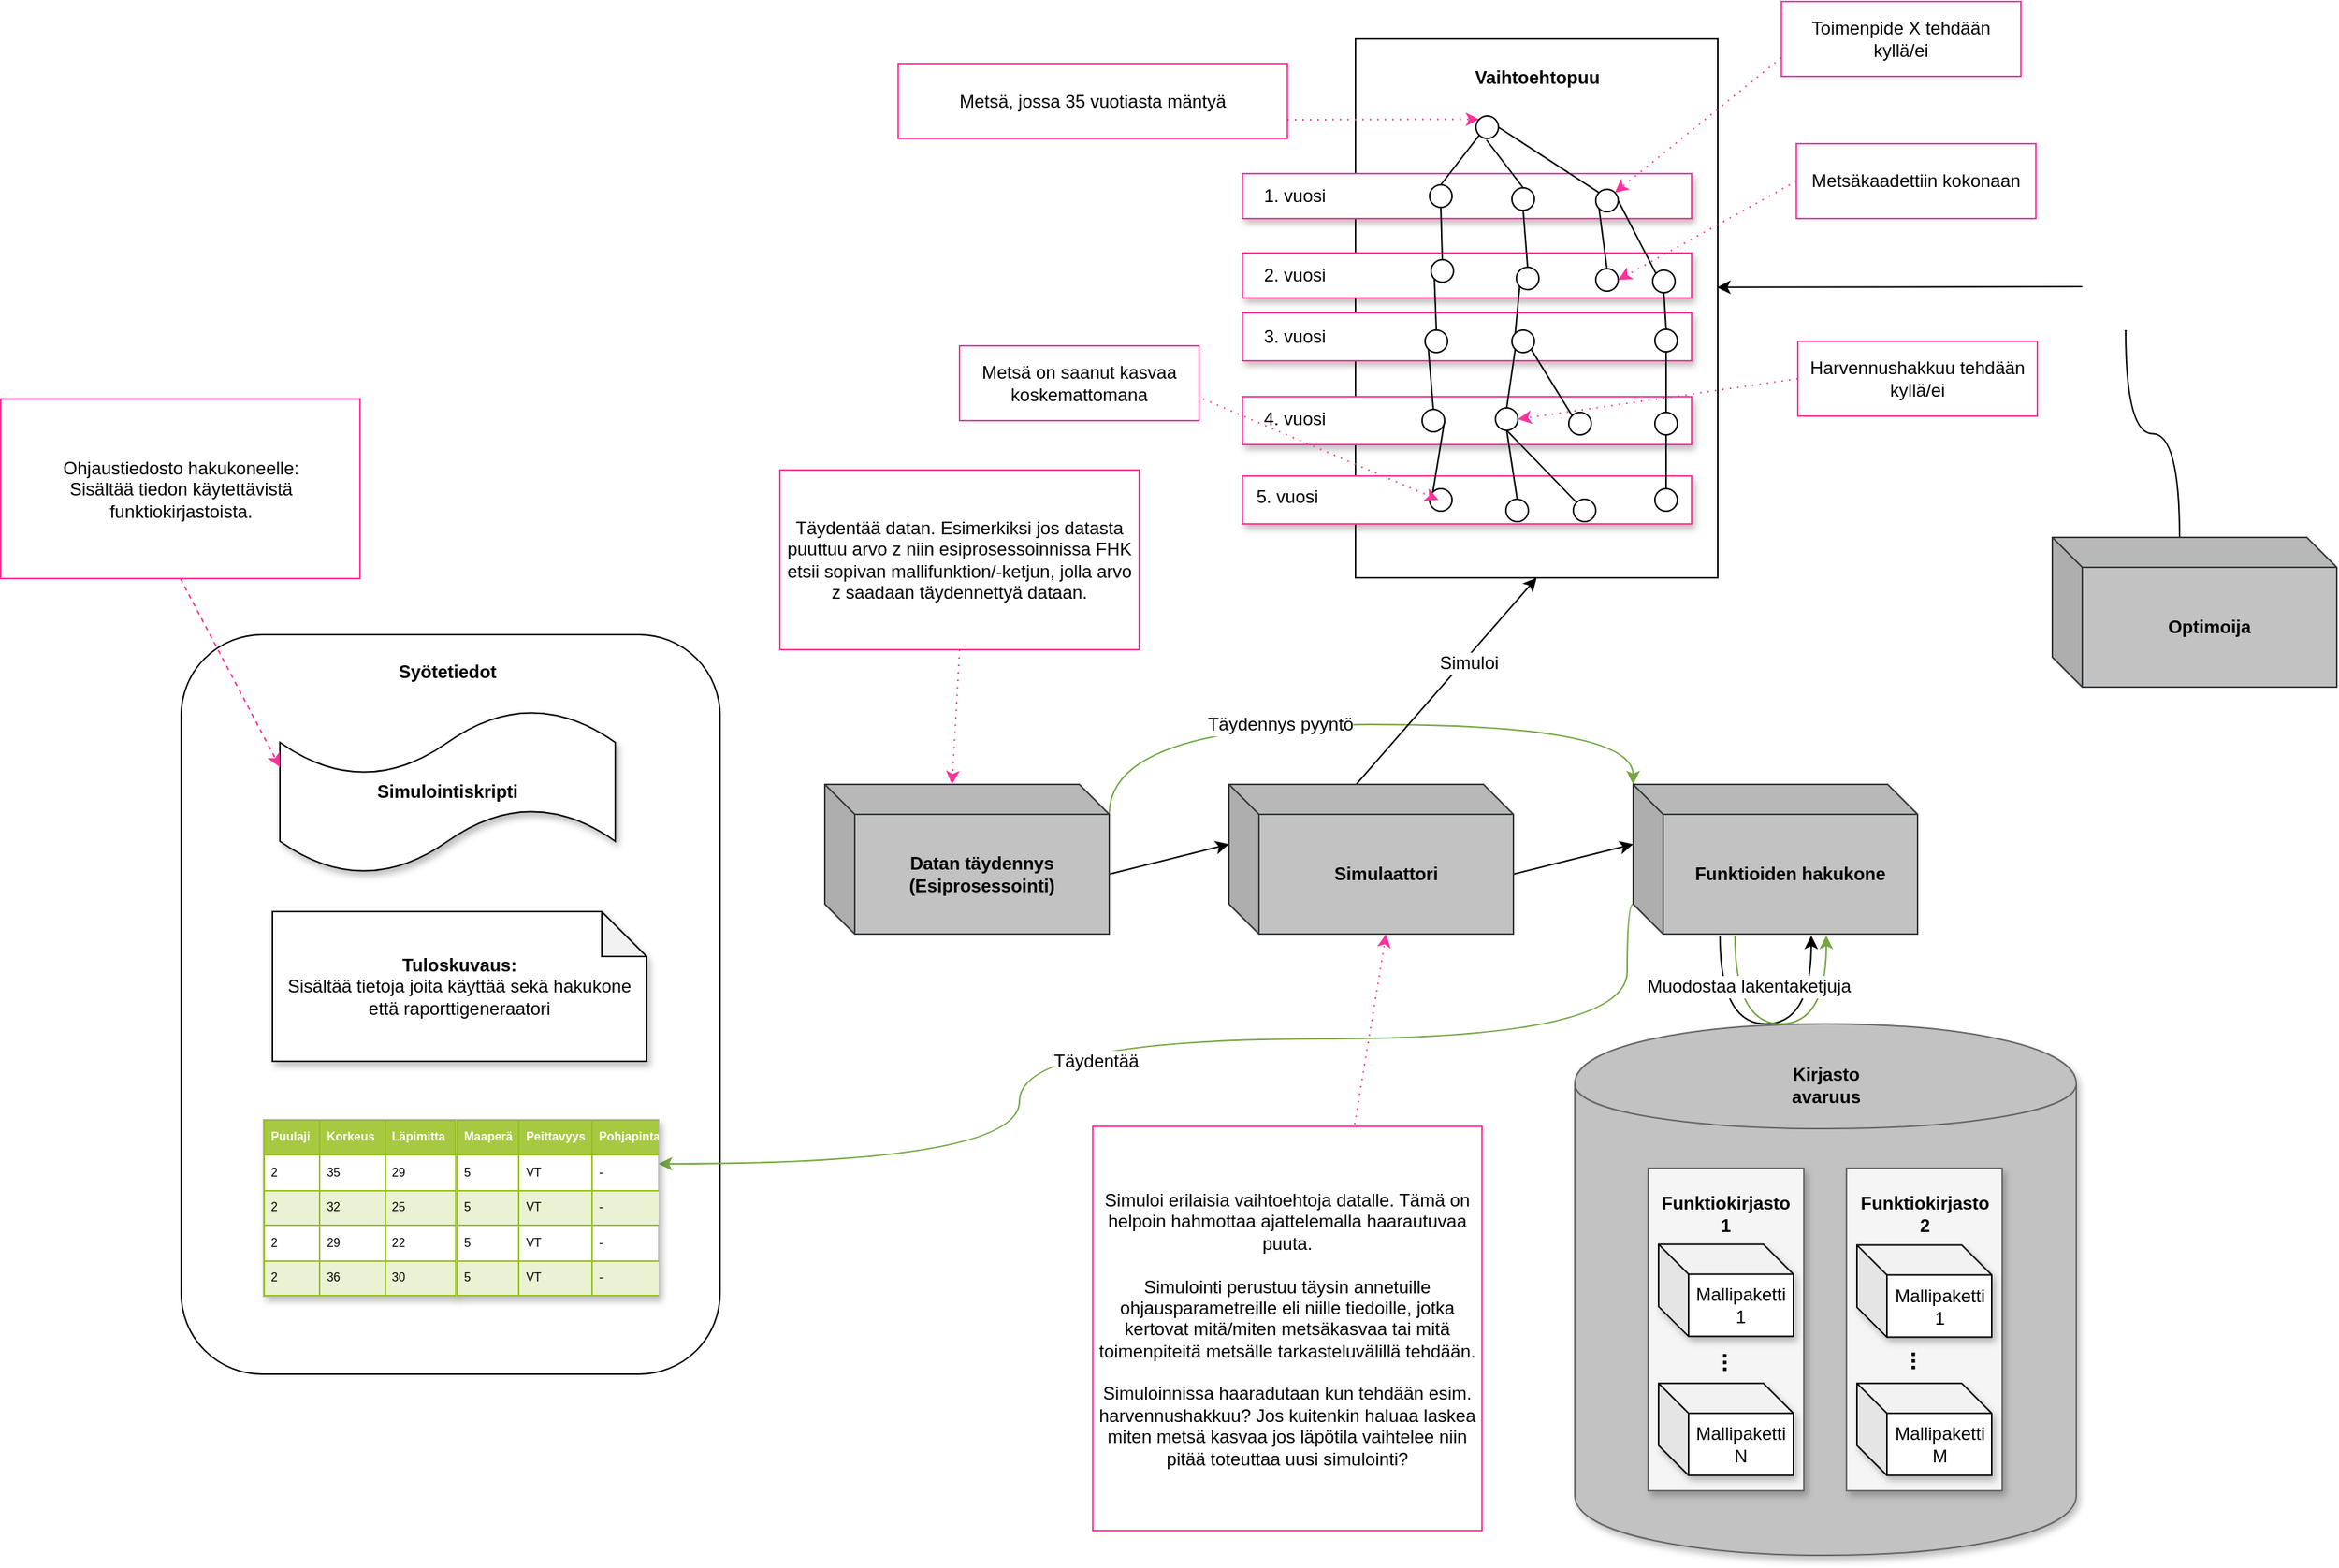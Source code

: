 <mxfile version="10.9.4" type="device"><diagram id="8mClgZcG_3QKKvwkMRAO" name="Page-1"><mxGraphModel dx="2249" dy="1962" grid="1" gridSize="10" guides="1" tooltips="1" connect="1" arrows="1" fold="1" page="1" pageScale="1" pageWidth="827" pageHeight="1169" math="0" shadow="0"><root><mxCell id="0"/><mxCell id="1" parent="0"/><mxCell id="smIcV7us-QNi5eSctjws-1" value="" style="rounded=1;whiteSpace=wrap;html=1;" vertex="1" parent="1"><mxGeometry x="-340" y="90" width="360" height="494" as="geometry"/></mxCell><mxCell id="Sm_VylQDEth33iyDEBXQ-7" value="" style="rounded=0;whiteSpace=wrap;html=1;strokeWidth=1;fillColor=#ffffff;gradientColor=none;fontSize=12;" parent="1" vertex="1"><mxGeometry x="444.5" y="-308" width="242" height="360" as="geometry"/></mxCell><mxCell id="Sm_VylQDEth33iyDEBXQ-51" value="" style="rounded=0;whiteSpace=wrap;html=1;strokeColor=#FF3399;fillColor=#ffffff;shadow=1;" parent="1" vertex="1"><mxGeometry x="369" y="-16" width="300" height="32" as="geometry"/></mxCell><mxCell id="Sm_VylQDEth33iyDEBXQ-50" value="" style="rounded=0;whiteSpace=wrap;html=1;strokeColor=#FF3399;fillColor=#ffffff;shadow=1;" parent="1" vertex="1"><mxGeometry x="369" y="-69" width="300" height="32" as="geometry"/></mxCell><mxCell id="Sm_VylQDEth33iyDEBXQ-49" value="" style="rounded=0;whiteSpace=wrap;html=1;strokeColor=#FF3399;fillColor=#ffffff;shadow=1;" parent="1" vertex="1"><mxGeometry x="369" y="-125" width="300" height="32" as="geometry"/></mxCell><mxCell id="Sm_VylQDEth33iyDEBXQ-48" value="" style="rounded=0;whiteSpace=wrap;html=1;strokeColor=#FF3399;fillColor=#ffffff;shadow=1;" parent="1" vertex="1"><mxGeometry x="369" y="-165" width="300" height="30" as="geometry"/></mxCell><mxCell id="Sm_VylQDEth33iyDEBXQ-47" value="" style="rounded=0;whiteSpace=wrap;html=1;strokeColor=#FF3399;fillColor=#ffffff;shadow=1;" parent="1" vertex="1"><mxGeometry x="369" y="-218" width="300" height="30" as="geometry"/></mxCell><mxCell id="Sm_VylQDEth33iyDEBXQ-76" style="edgeStyle=orthogonalEdgeStyle;rounded=0;orthogonalLoop=1;jettySize=auto;html=1;exitX=0;exitY=0;exitDx=190;exitDy=20;exitPerimeter=0;endArrow=classic;endFill=1;curved=1;strokeColor=#74A642;" parent="1" source="Sm_VylQDEth33iyDEBXQ-1" edge="1"><mxGeometry relative="1" as="geometry"><Array as="points"><mxPoint x="280" y="150"/><mxPoint x="630" y="150"/></Array><mxPoint x="630" y="190" as="targetPoint"/></mxGeometry></mxCell><mxCell id="Sm_VylQDEth33iyDEBXQ-88" value="Täydennys pyyntö" style="text;html=1;resizable=0;points=[];align=center;verticalAlign=middle;labelBackgroundColor=#ffffff;fontSize=12;" parent="Sm_VylQDEth33iyDEBXQ-76" vertex="1" connectable="0"><mxGeometry x="-0.123" y="1" relative="1" as="geometry"><mxPoint x="-23.5" y="1" as="offset"/></mxGeometry></mxCell><mxCell id="Sm_VylQDEth33iyDEBXQ-90" style="rounded=0;orthogonalLoop=1;jettySize=auto;html=1;exitX=0;exitY=0;exitDx=190;exitDy=60;exitPerimeter=0;entryX=0;entryY=0;entryDx=0;entryDy=40;entryPerimeter=0;endArrow=classic;endFill=1;strokeColor=#000000;fontSize=12;" parent="1" source="Sm_VylQDEth33iyDEBXQ-1" target="Sm_VylQDEth33iyDEBXQ-4" edge="1"><mxGeometry relative="1" as="geometry"/></mxCell><mxCell id="Sm_VylQDEth33iyDEBXQ-1" value="&lt;div style=&quot;font-size: 12px;&quot;&gt;Datan täydennys&lt;/div&gt;&lt;div style=&quot;font-size: 12px;&quot;&gt;(Esiprosessointi)&lt;br style=&quot;font-size: 12px;&quot;&gt;&lt;/div&gt;" style="shape=cube;whiteSpace=wrap;html=1;boundedLbl=1;backgroundOutline=1;darkOpacity=0.05;darkOpacity2=0.1;fontSize=12;fillColor=#C2C2C2;strokeColor=#36393d;fontStyle=1" parent="1" vertex="1"><mxGeometry x="90" y="190" width="190" height="100" as="geometry"/></mxCell><mxCell id="Sm_VylQDEth33iyDEBXQ-3" style="rounded=0;orthogonalLoop=1;jettySize=auto;html=1;exitX=0.5;exitY=1;exitDx=0;exitDy=0;entryX=0;entryY=0;entryDx=85;entryDy=0;entryPerimeter=0;dashed=1;dashPattern=1 4;strokeColor=#FF3399;" parent="1" source="Sm_VylQDEth33iyDEBXQ-2" target="Sm_VylQDEth33iyDEBXQ-1" edge="1"><mxGeometry relative="1" as="geometry"/></mxCell><mxCell id="Sm_VylQDEth33iyDEBXQ-2" value="Täydentää datan. Esimerkiksi jos datasta puuttuu arvo z niin esiprosessoinnissa FHK etsii sopivan mallifunktion/-ketjun, jolla arvo z saadaan täydennettyä dataan." style="text;html=1;strokeColor=#FF3399;fillColor=#ffffff;align=center;verticalAlign=middle;whiteSpace=wrap;rounded=0;" parent="1" vertex="1"><mxGeometry x="60" y="-20" width="240" height="120" as="geometry"/></mxCell><mxCell id="Sm_VylQDEth33iyDEBXQ-80" style="rounded=0;orthogonalLoop=1;jettySize=auto;html=1;exitX=0;exitY=0;exitDx=190;exitDy=60;exitPerimeter=0;entryX=0;entryY=0;entryDx=0;entryDy=40;entryPerimeter=0;endArrow=classic;endFill=1;strokeColor=#000000;" parent="1" source="Sm_VylQDEth33iyDEBXQ-4" target="smIcV7us-QNi5eSctjws-8" edge="1"><mxGeometry relative="1" as="geometry"><mxPoint x="626" y="230" as="targetPoint"/></mxGeometry></mxCell><mxCell id="Sm_VylQDEth33iyDEBXQ-118" style="edgeStyle=none;rounded=0;orthogonalLoop=1;jettySize=auto;html=1;exitX=0;exitY=0;exitDx=85;exitDy=0;exitPerimeter=0;entryX=0.5;entryY=1;entryDx=0;entryDy=0;endArrow=classic;endFill=1;strokeColor=#000000;fontSize=12;" parent="1" source="Sm_VylQDEth33iyDEBXQ-4" target="Sm_VylQDEth33iyDEBXQ-7" edge="1"><mxGeometry relative="1" as="geometry"/></mxCell><mxCell id="smIcV7us-QNi5eSctjws-12" value="Simuloi" style="text;html=1;resizable=0;points=[];align=center;verticalAlign=middle;labelBackgroundColor=#ffffff;" vertex="1" connectable="0" parent="Sm_VylQDEth33iyDEBXQ-118"><mxGeometry x="0.203" y="-3" relative="1" as="geometry"><mxPoint as="offset"/></mxGeometry></mxCell><mxCell id="Sm_VylQDEth33iyDEBXQ-4" value="Simulaattori" style="shape=cube;whiteSpace=wrap;html=1;boundedLbl=1;backgroundOutline=1;darkOpacity=0.05;darkOpacity2=0.1;fontSize=12;fillColor=#C2C2C2;strokeColor=#36393d;fontStyle=1" parent="1" vertex="1"><mxGeometry x="360" y="190" width="190" height="100" as="geometry"/></mxCell><mxCell id="Sm_VylQDEth33iyDEBXQ-44" style="edgeStyle=none;rounded=0;orthogonalLoop=1;jettySize=auto;html=1;exitX=0.5;exitY=1;exitDx=0;exitDy=0;entryX=0;entryY=0;entryDx=105;entryDy=100;entryPerimeter=0;dashed=1;dashPattern=1 4;strokeColor=#FF3399;" parent="1" source="Sm_VylQDEth33iyDEBXQ-5" target="Sm_VylQDEth33iyDEBXQ-4" edge="1"><mxGeometry relative="1" as="geometry"/></mxCell><mxCell id="Sm_VylQDEth33iyDEBXQ-5" value="&lt;div&gt;Simuloi erilaisia vaihtoehtoja datalle. Tämä on helpoin hahmottaa ajattelemalla haarautuvaa puuta.&lt;/div&gt;&lt;div&gt;&lt;br&gt;&lt;/div&gt;&lt;div&gt;Simulointi perustuu täysin annetuille ohjausparametreille eli niille tiedoille, jotka kertovat mitä/miten metsäkasvaa tai mitä toimenpiteitä metsälle tarkasteluvälillä tehdään.&lt;br&gt;&lt;/div&gt;&lt;div&gt;&lt;br&gt;&lt;/div&gt;&lt;div&gt;Simuloinnissa haaradutaan kun tehdään esim. harvennushakkuu? Jos kuitenkin haluaa laskea miten metsä kasvaa jos läpötila vaihtelee niin pitää toteuttaa uusi simulointi?&lt;br&gt;&lt;/div&gt;" style="text;html=1;strokeColor=#FF3399;fillColor=#ffffff;align=center;verticalAlign=middle;whiteSpace=wrap;rounded=0;" parent="1" vertex="1"><mxGeometry x="269" y="418.5" width="260" height="270" as="geometry"/></mxCell><mxCell id="Sm_VylQDEth33iyDEBXQ-46" style="edgeStyle=none;rounded=0;orthogonalLoop=1;jettySize=auto;html=1;exitX=1;exitY=0.75;exitDx=0;exitDy=0;entryX=0;entryY=0;entryDx=0;entryDy=0;dashed=1;dashPattern=1 4;strokeColor=#FF3399;" parent="1" source="Sm_VylQDEth33iyDEBXQ-45" target="Sm_VylQDEth33iyDEBXQ-12" edge="1"><mxGeometry relative="1" as="geometry"/></mxCell><mxCell id="Sm_VylQDEth33iyDEBXQ-45" value="Metsä, jossa 35 vuotiasta mäntyä" style="text;html=1;strokeColor=#FF3399;fillColor=#ffffff;align=center;verticalAlign=middle;whiteSpace=wrap;rounded=0;" parent="1" vertex="1"><mxGeometry x="139" y="-291.5" width="260" height="50" as="geometry"/></mxCell><mxCell id="Sm_VylQDEth33iyDEBXQ-8" value="" style="group;rotation=0;fontSize=12;" parent="1" vertex="1" connectable="0"><mxGeometry x="489" y="-256.5" width="169.5" height="271" as="geometry"/></mxCell><mxCell id="Sm_VylQDEth33iyDEBXQ-9" value="" style="group;rotation=0;fontSize=12;" parent="Sm_VylQDEth33iyDEBXQ-8" vertex="1" connectable="0"><mxGeometry width="169.5" height="271" as="geometry"/></mxCell><mxCell id="Sm_VylQDEth33iyDEBXQ-10" value="" style="group;rotation=0;fontSize=12;" parent="Sm_VylQDEth33iyDEBXQ-9" vertex="1" connectable="0"><mxGeometry width="169.5" height="271" as="geometry"/></mxCell><mxCell id="Sm_VylQDEth33iyDEBXQ-11" style="edgeStyle=none;rounded=0;orthogonalLoop=1;jettySize=auto;html=1;entryX=0.5;entryY=0;entryDx=0;entryDy=0;endArrow=none;endFill=0;fontSize=12;" parent="Sm_VylQDEth33iyDEBXQ-10" target="Sm_VylQDEth33iyDEBXQ-15" edge="1"><mxGeometry relative="1" as="geometry"><mxPoint x="43" y="16" as="sourcePoint"/></mxGeometry></mxCell><mxCell id="Sm_VylQDEth33iyDEBXQ-12" value="" style="ellipse;whiteSpace=wrap;html=1;aspect=fixed;strokeWidth=1;fontSize=12;rotation=0;" parent="Sm_VylQDEth33iyDEBXQ-10" vertex="1"><mxGeometry x="36" width="15" height="15" as="geometry"/></mxCell><mxCell id="Sm_VylQDEth33iyDEBXQ-13" value="" style="ellipse;whiteSpace=wrap;html=1;aspect=fixed;strokeWidth=1;fontSize=12;rotation=0;" parent="Sm_VylQDEth33iyDEBXQ-10" vertex="1"><mxGeometry x="5" y="46" width="15" height="15" as="geometry"/></mxCell><mxCell id="Sm_VylQDEth33iyDEBXQ-14" style="edgeStyle=none;rounded=0;orthogonalLoop=1;jettySize=auto;html=1;exitX=0;exitY=1;exitDx=0;exitDy=0;entryX=0.5;entryY=0;entryDx=0;entryDy=0;endArrow=none;endFill=0;fontSize=12;" parent="Sm_VylQDEth33iyDEBXQ-10" source="Sm_VylQDEth33iyDEBXQ-12" target="Sm_VylQDEth33iyDEBXQ-13" edge="1"><mxGeometry relative="1" as="geometry"/></mxCell><mxCell id="Sm_VylQDEth33iyDEBXQ-15" value="" style="ellipse;whiteSpace=wrap;html=1;aspect=fixed;strokeWidth=1;fontSize=12;rotation=0;" parent="Sm_VylQDEth33iyDEBXQ-10" vertex="1"><mxGeometry x="60" y="48" width="15" height="15" as="geometry"/></mxCell><mxCell id="Sm_VylQDEth33iyDEBXQ-16" value="" style="ellipse;whiteSpace=wrap;html=1;aspect=fixed;strokeWidth=1;fontSize=12;rotation=0;" parent="Sm_VylQDEth33iyDEBXQ-10" vertex="1"><mxGeometry x="6" y="96" width="15" height="15" as="geometry"/></mxCell><mxCell id="Sm_VylQDEth33iyDEBXQ-17" style="edgeStyle=none;rounded=0;orthogonalLoop=1;jettySize=auto;html=1;exitX=0.5;exitY=1;exitDx=0;exitDy=0;entryX=0.5;entryY=0;entryDx=0;entryDy=0;endArrow=none;endFill=0;fontSize=12;" parent="Sm_VylQDEth33iyDEBXQ-10" source="Sm_VylQDEth33iyDEBXQ-13" target="Sm_VylQDEth33iyDEBXQ-16" edge="1"><mxGeometry relative="1" as="geometry"/></mxCell><mxCell id="Sm_VylQDEth33iyDEBXQ-18" value="" style="ellipse;whiteSpace=wrap;html=1;aspect=fixed;strokeWidth=1;fontSize=12;rotation=0;" parent="Sm_VylQDEth33iyDEBXQ-10" vertex="1"><mxGeometry x="63" y="101" width="15" height="15" as="geometry"/></mxCell><mxCell id="Sm_VylQDEth33iyDEBXQ-19" style="edgeStyle=none;rounded=0;orthogonalLoop=1;jettySize=auto;html=1;exitX=0.5;exitY=1;exitDx=0;exitDy=0;entryX=0.5;entryY=0;entryDx=0;entryDy=0;endArrow=none;endFill=0;fontSize=12;" parent="Sm_VylQDEth33iyDEBXQ-10" source="Sm_VylQDEth33iyDEBXQ-15" target="Sm_VylQDEth33iyDEBXQ-18" edge="1"><mxGeometry relative="1" as="geometry"/></mxCell><mxCell id="Sm_VylQDEth33iyDEBXQ-20" value="" style="ellipse;whiteSpace=wrap;html=1;aspect=fixed;strokeWidth=1;fontSize=12;rotation=0;" parent="Sm_VylQDEth33iyDEBXQ-10" vertex="1"><mxGeometry x="2" y="143" width="15" height="15" as="geometry"/></mxCell><mxCell id="Sm_VylQDEth33iyDEBXQ-21" style="edgeStyle=none;rounded=0;orthogonalLoop=1;jettySize=auto;html=1;exitX=0;exitY=1;exitDx=0;exitDy=0;entryX=0.5;entryY=0;entryDx=0;entryDy=0;endArrow=none;endFill=0;fontSize=12;" parent="Sm_VylQDEth33iyDEBXQ-10" source="Sm_VylQDEth33iyDEBXQ-16" target="Sm_VylQDEth33iyDEBXQ-20" edge="1"><mxGeometry relative="1" as="geometry"/></mxCell><mxCell id="Sm_VylQDEth33iyDEBXQ-22" value="" style="ellipse;whiteSpace=wrap;html=1;aspect=fixed;strokeWidth=1;fontSize=12;rotation=0;" parent="Sm_VylQDEth33iyDEBXQ-10" vertex="1"><mxGeometry x="60" y="143" width="15" height="15" as="geometry"/></mxCell><mxCell id="Sm_VylQDEth33iyDEBXQ-23" style="edgeStyle=none;rounded=0;orthogonalLoop=1;jettySize=auto;html=1;exitX=0;exitY=1;exitDx=0;exitDy=0;endArrow=none;endFill=0;fontSize=12;entryX=0;entryY=0;entryDx=0;entryDy=0;" parent="Sm_VylQDEth33iyDEBXQ-10" source="Sm_VylQDEth33iyDEBXQ-18" target="Sm_VylQDEth33iyDEBXQ-22" edge="1"><mxGeometry relative="1" as="geometry"><mxPoint x="65" y="139" as="targetPoint"/></mxGeometry></mxCell><mxCell id="Sm_VylQDEth33iyDEBXQ-24" value="" style="ellipse;whiteSpace=wrap;html=1;aspect=fixed;strokeWidth=1;fontSize=12;rotation=0;" parent="Sm_VylQDEth33iyDEBXQ-10" vertex="1"><mxGeometry x="49" y="195" width="15" height="15" as="geometry"/></mxCell><mxCell id="Sm_VylQDEth33iyDEBXQ-25" style="edgeStyle=none;rounded=0;orthogonalLoop=1;jettySize=auto;html=1;exitX=0;exitY=1;exitDx=0;exitDy=0;entryX=0.5;entryY=0;entryDx=0;entryDy=0;endArrow=none;endFill=0;fontSize=12;" parent="Sm_VylQDEth33iyDEBXQ-10" source="Sm_VylQDEth33iyDEBXQ-22" target="Sm_VylQDEth33iyDEBXQ-24" edge="1"><mxGeometry relative="1" as="geometry"/></mxCell><mxCell id="Sm_VylQDEth33iyDEBXQ-26" value="" style="ellipse;whiteSpace=wrap;html=1;aspect=fixed;strokeWidth=1;fontSize=12;rotation=0;" parent="Sm_VylQDEth33iyDEBXQ-10" vertex="1"><mxGeometry x="98" y="198" width="15" height="15" as="geometry"/></mxCell><mxCell id="Sm_VylQDEth33iyDEBXQ-27" style="edgeStyle=none;rounded=0;orthogonalLoop=1;jettySize=auto;html=1;exitX=1;exitY=1;exitDx=0;exitDy=0;entryX=0;entryY=0;entryDx=0;entryDy=0;endArrow=none;endFill=0;fontSize=12;" parent="Sm_VylQDEth33iyDEBXQ-10" source="Sm_VylQDEth33iyDEBXQ-22" target="Sm_VylQDEth33iyDEBXQ-26" edge="1"><mxGeometry relative="1" as="geometry"/></mxCell><mxCell id="Sm_VylQDEth33iyDEBXQ-28" value="" style="ellipse;whiteSpace=wrap;html=1;aspect=fixed;strokeWidth=1;fontSize=12;rotation=0;" parent="Sm_VylQDEth33iyDEBXQ-10" vertex="1"><mxGeometry x="154" y="103" width="15" height="15" as="geometry"/></mxCell><mxCell id="Sm_VylQDEth33iyDEBXQ-29" style="edgeStyle=none;rounded=0;orthogonalLoop=1;jettySize=auto;html=1;exitX=1;exitY=0.5;exitDx=0;exitDy=0;entryX=0;entryY=0;entryDx=0;entryDy=0;endArrow=none;endFill=0;fontSize=12;" parent="Sm_VylQDEth33iyDEBXQ-10" source="Sm_VylQDEth33iyDEBXQ-30" target="Sm_VylQDEth33iyDEBXQ-28" edge="1"><mxGeometry relative="1" as="geometry"/></mxCell><mxCell id="Sm_VylQDEth33iyDEBXQ-30" value="" style="ellipse;whiteSpace=wrap;html=1;aspect=fixed;strokeWidth=1;fontSize=12;rotation=0;" parent="Sm_VylQDEth33iyDEBXQ-10" vertex="1"><mxGeometry x="116" y="49" width="15" height="15" as="geometry"/></mxCell><mxCell id="Sm_VylQDEth33iyDEBXQ-31" style="edgeStyle=none;rounded=0;orthogonalLoop=1;jettySize=auto;html=1;exitX=1;exitY=0.5;exitDx=0;exitDy=0;entryX=0;entryY=0;entryDx=0;entryDy=0;endArrow=none;endFill=0;fontSize=12;" parent="Sm_VylQDEth33iyDEBXQ-10" source="Sm_VylQDEth33iyDEBXQ-12" target="Sm_VylQDEth33iyDEBXQ-30" edge="1"><mxGeometry relative="1" as="geometry"/></mxCell><mxCell id="Sm_VylQDEth33iyDEBXQ-32" value="" style="ellipse;whiteSpace=wrap;html=1;aspect=fixed;strokeWidth=1;fontSize=12;rotation=0;" parent="Sm_VylQDEth33iyDEBXQ-10" vertex="1"><mxGeometry x="116" y="102" width="15" height="15" as="geometry"/></mxCell><mxCell id="Sm_VylQDEth33iyDEBXQ-33" style="edgeStyle=none;rounded=0;orthogonalLoop=1;jettySize=auto;html=1;exitX=0;exitY=1;exitDx=0;exitDy=0;entryX=0.5;entryY=0;entryDx=0;entryDy=0;endArrow=none;endFill=0;fontSize=12;" parent="Sm_VylQDEth33iyDEBXQ-10" source="Sm_VylQDEth33iyDEBXQ-30" target="Sm_VylQDEth33iyDEBXQ-32" edge="1"><mxGeometry relative="1" as="geometry"/></mxCell><mxCell id="Sm_VylQDEth33iyDEBXQ-34" value="" style="ellipse;whiteSpace=wrap;html=1;aspect=fixed;strokeWidth=1;fontSize=12;rotation=0;" parent="Sm_VylQDEth33iyDEBXQ-10" vertex="1"><mxGeometry x="5" y="249" width="15" height="15" as="geometry"/></mxCell><mxCell id="Sm_VylQDEth33iyDEBXQ-35" value="" style="ellipse;whiteSpace=wrap;html=1;aspect=fixed;strokeWidth=1;fontSize=12;rotation=0;" parent="Sm_VylQDEth33iyDEBXQ-10" vertex="1"><mxGeometry x="56" y="256" width="15" height="15" as="geometry"/></mxCell><mxCell id="Sm_VylQDEth33iyDEBXQ-36" style="edgeStyle=none;rounded=0;orthogonalLoop=1;jettySize=auto;html=1;exitX=0.5;exitY=1;exitDx=0;exitDy=0;entryX=0.5;entryY=0;entryDx=0;entryDy=0;endArrow=none;endFill=0;fontSize=12;" parent="Sm_VylQDEth33iyDEBXQ-10" source="Sm_VylQDEth33iyDEBXQ-24" target="Sm_VylQDEth33iyDEBXQ-35" edge="1"><mxGeometry relative="1" as="geometry"/></mxCell><mxCell id="Sm_VylQDEth33iyDEBXQ-37" value="" style="ellipse;whiteSpace=wrap;html=1;aspect=fixed;strokeWidth=1;fontSize=12;rotation=0;" parent="Sm_VylQDEth33iyDEBXQ-10" vertex="1"><mxGeometry x="101" y="256" width="15" height="15" as="geometry"/></mxCell><mxCell id="Sm_VylQDEth33iyDEBXQ-38" style="edgeStyle=none;rounded=0;orthogonalLoop=1;jettySize=auto;html=1;exitX=0.5;exitY=1;exitDx=0;exitDy=0;entryX=0;entryY=0;entryDx=0;entryDy=0;endArrow=none;endFill=0;fontSize=12;" parent="Sm_VylQDEth33iyDEBXQ-10" source="Sm_VylQDEth33iyDEBXQ-24" target="Sm_VylQDEth33iyDEBXQ-37" edge="1"><mxGeometry relative="1" as="geometry"/></mxCell><mxCell id="Sm_VylQDEth33iyDEBXQ-39" style="edgeStyle=none;rounded=0;orthogonalLoop=1;jettySize=auto;html=1;exitX=1;exitY=0.5;exitDx=0;exitDy=0;entryX=0;entryY=0;entryDx=0;entryDy=0;endArrow=none;endFill=0;fontSize=12;" parent="Sm_VylQDEth33iyDEBXQ-10" source="Sm_VylQDEth33iyDEBXQ-40" target="Sm_VylQDEth33iyDEBXQ-34" edge="1"><mxGeometry relative="1" as="geometry"/></mxCell><mxCell id="Sm_VylQDEth33iyDEBXQ-40" value="" style="ellipse;whiteSpace=wrap;html=1;aspect=fixed;strokeWidth=1;fontSize=12;rotation=0;" parent="Sm_VylQDEth33iyDEBXQ-10" vertex="1"><mxGeometry y="196" width="15" height="15" as="geometry"/></mxCell><mxCell id="Sm_VylQDEth33iyDEBXQ-41" style="edgeStyle=none;rounded=0;orthogonalLoop=1;jettySize=auto;html=1;exitX=0;exitY=1;exitDx=0;exitDy=0;entryX=0.5;entryY=0;entryDx=0;entryDy=0;endArrow=none;endFill=0;fontSize=12;" parent="Sm_VylQDEth33iyDEBXQ-10" source="Sm_VylQDEth33iyDEBXQ-20" target="Sm_VylQDEth33iyDEBXQ-40" edge="1"><mxGeometry relative="1" as="geometry"/></mxCell><mxCell id="Sm_VylQDEth33iyDEBXQ-42" value="Vaihtoehtopuu" style="text;html=1;strokeColor=none;fillColor=none;align=center;verticalAlign=middle;whiteSpace=wrap;rounded=0;fontSize=12;fontStyle=1" parent="1" vertex="1"><mxGeometry x="546" y="-292.5" width="40" height="20" as="geometry"/></mxCell><mxCell id="Sm_VylQDEth33iyDEBXQ-52" value="1. vuosi" style="text;html=1;strokeColor=none;fillColor=none;align=center;verticalAlign=middle;whiteSpace=wrap;rounded=0;shadow=1;" parent="1" vertex="1"><mxGeometry x="379" y="-213" width="50" height="20" as="geometry"/></mxCell><mxCell id="Sm_VylQDEth33iyDEBXQ-53" value="2. vuosi" style="text;html=1;strokeColor=none;fillColor=none;align=center;verticalAlign=middle;whiteSpace=wrap;rounded=0;shadow=1;" parent="1" vertex="1"><mxGeometry x="379" y="-160.5" width="50" height="20" as="geometry"/></mxCell><mxCell id="Sm_VylQDEth33iyDEBXQ-54" value="3. vuosi" style="text;html=1;strokeColor=none;fillColor=none;align=center;verticalAlign=middle;whiteSpace=wrap;rounded=0;shadow=1;" parent="1" vertex="1"><mxGeometry x="379" y="-119" width="50" height="20" as="geometry"/></mxCell><mxCell id="Sm_VylQDEth33iyDEBXQ-55" value="4. vuosi" style="text;html=1;strokeColor=none;fillColor=none;align=center;verticalAlign=middle;whiteSpace=wrap;rounded=0;shadow=1;" parent="1" vertex="1"><mxGeometry x="379" y="-64" width="50" height="20" as="geometry"/></mxCell><mxCell id="Sm_VylQDEth33iyDEBXQ-56" value="5. vuosi" style="text;html=1;strokeColor=none;fillColor=none;align=center;verticalAlign=middle;whiteSpace=wrap;rounded=0;shadow=1;" parent="1" vertex="1"><mxGeometry x="374" y="-12.5" width="50" height="20" as="geometry"/></mxCell><mxCell id="Sm_VylQDEth33iyDEBXQ-58" style="edgeStyle=none;rounded=0;orthogonalLoop=1;jettySize=auto;html=1;exitX=0;exitY=0.5;exitDx=0;exitDy=0;entryX=1;entryY=0.5;entryDx=0;entryDy=0;dashed=1;dashPattern=1 4;strokeColor=#FF3399;" parent="1" source="Sm_VylQDEth33iyDEBXQ-57" target="Sm_VylQDEth33iyDEBXQ-24" edge="1"><mxGeometry relative="1" as="geometry"/></mxCell><mxCell id="Sm_VylQDEth33iyDEBXQ-57" value="Harvennushakkuu tehdään kyllä/ei" style="text;html=1;strokeColor=#FF3399;fillColor=#ffffff;align=center;verticalAlign=middle;whiteSpace=wrap;rounded=0;" parent="1" vertex="1"><mxGeometry x="740" y="-106" width="160" height="50" as="geometry"/></mxCell><mxCell id="Sm_VylQDEth33iyDEBXQ-61" style="edgeStyle=none;rounded=0;orthogonalLoop=1;jettySize=auto;html=1;exitX=0;exitY=0.5;exitDx=0;exitDy=0;entryX=1;entryY=0.5;entryDx=0;entryDy=0;dashed=1;dashPattern=1 4;strokeColor=#FF3399;" parent="1" source="Sm_VylQDEth33iyDEBXQ-60" target="Sm_VylQDEth33iyDEBXQ-32" edge="1"><mxGeometry relative="1" as="geometry"/></mxCell><mxCell id="Sm_VylQDEth33iyDEBXQ-60" value="Metsäkaadettiin kokonaan" style="text;html=1;strokeColor=#FF3399;fillColor=#ffffff;align=center;verticalAlign=middle;whiteSpace=wrap;rounded=0;" parent="1" vertex="1"><mxGeometry x="739" y="-238" width="160" height="50" as="geometry"/></mxCell><mxCell id="Sm_VylQDEth33iyDEBXQ-67" style="edgeStyle=none;rounded=0;orthogonalLoop=1;jettySize=auto;html=1;exitX=0.5;exitY=1;exitDx=0;exitDy=0;entryX=0.5;entryY=0;entryDx=0;entryDy=0;endArrow=none;endFill=0;" parent="1" source="Sm_VylQDEth33iyDEBXQ-63" target="Sm_VylQDEth33iyDEBXQ-64" edge="1"><mxGeometry relative="1" as="geometry"/></mxCell><mxCell id="Sm_VylQDEth33iyDEBXQ-63" value="" style="ellipse;whiteSpace=wrap;html=1;aspect=fixed;strokeWidth=1;fontSize=12;rotation=0;" parent="1" vertex="1"><mxGeometry x="644.5" y="-114" width="15" height="15" as="geometry"/></mxCell><mxCell id="Sm_VylQDEth33iyDEBXQ-68" style="edgeStyle=none;rounded=0;orthogonalLoop=1;jettySize=auto;html=1;exitX=0.5;exitY=1;exitDx=0;exitDy=0;entryX=0.5;entryY=0;entryDx=0;entryDy=0;endArrow=none;endFill=0;" parent="1" source="Sm_VylQDEth33iyDEBXQ-64" target="Sm_VylQDEth33iyDEBXQ-65" edge="1"><mxGeometry relative="1" as="geometry"/></mxCell><mxCell id="Sm_VylQDEth33iyDEBXQ-64" value="" style="ellipse;whiteSpace=wrap;html=1;aspect=fixed;strokeWidth=1;fontSize=12;rotation=0;" parent="1" vertex="1"><mxGeometry x="644.5" y="-58.5" width="15" height="15" as="geometry"/></mxCell><mxCell id="Sm_VylQDEth33iyDEBXQ-65" value="" style="ellipse;whiteSpace=wrap;html=1;aspect=fixed;strokeWidth=1;fontSize=12;rotation=0;" parent="1" vertex="1"><mxGeometry x="644.5" y="-7.5" width="15" height="15" as="geometry"/></mxCell><mxCell id="Sm_VylQDEth33iyDEBXQ-66" style="edgeStyle=none;rounded=0;orthogonalLoop=1;jettySize=auto;html=1;exitX=0.5;exitY=1;exitDx=0;exitDy=0;entryX=0.5;entryY=0;entryDx=0;entryDy=0;endArrow=none;endFill=0;" parent="1" source="Sm_VylQDEth33iyDEBXQ-28" target="Sm_VylQDEth33iyDEBXQ-63" edge="1"><mxGeometry relative="1" as="geometry"/></mxCell><mxCell id="Sm_VylQDEth33iyDEBXQ-70" style="edgeStyle=none;rounded=0;orthogonalLoop=1;jettySize=auto;html=1;exitX=0;exitY=0.75;exitDx=0;exitDy=0;entryX=1;entryY=0;entryDx=0;entryDy=0;endArrow=classic;endFill=1;dashed=1;dashPattern=1 4;strokeColor=#FF3399;" parent="1" source="Sm_VylQDEth33iyDEBXQ-69" target="Sm_VylQDEth33iyDEBXQ-30" edge="1"><mxGeometry relative="1" as="geometry"/></mxCell><mxCell id="Sm_VylQDEth33iyDEBXQ-69" value="Toimenpide X tehdään kyllä/ei" style="text;html=1;strokeColor=#FF3399;fillColor=#ffffff;align=center;verticalAlign=middle;whiteSpace=wrap;rounded=0;" parent="1" vertex="1"><mxGeometry x="729" y="-333" width="160" height="50" as="geometry"/></mxCell><mxCell id="Sm_VylQDEth33iyDEBXQ-74" style="edgeStyle=none;rounded=0;orthogonalLoop=1;jettySize=auto;html=1;exitX=0.5;exitY=0;exitDx=0;exitDy=0;dashed=1;endArrow=classic;endFill=1;dashPattern=1 4;strokeColor=#FF3399;entryX=0.4;entryY=0.5;entryDx=0;entryDy=0;entryPerimeter=0;" parent="1" source="Sm_VylQDEth33iyDEBXQ-73" target="Sm_VylQDEth33iyDEBXQ-34" edge="1"><mxGeometry relative="1" as="geometry"><mxPoint x="490" as="targetPoint"/></mxGeometry></mxCell><mxCell id="Sm_VylQDEth33iyDEBXQ-73" value="Metsä on saanut kasvaa koskemattomana" style="text;html=1;strokeColor=#FF3399;fillColor=#ffffff;align=center;verticalAlign=middle;whiteSpace=wrap;rounded=0;" parent="1" vertex="1"><mxGeometry x="180" y="-103" width="160" height="50" as="geometry"/></mxCell><mxCell id="Sm_VylQDEth33iyDEBXQ-77" style="edgeStyle=orthogonalEdgeStyle;curved=1;rounded=0;orthogonalLoop=1;jettySize=auto;html=1;exitX=0;exitY=0;exitDx=0;exitDy=80;exitPerimeter=0;entryX=1;entryY=0.25;entryDx=0;entryDy=0;endArrow=classic;endFill=1;strokeColor=#74A642;" parent="1" source="smIcV7us-QNi5eSctjws-8" target="Sm_VylQDEth33iyDEBXQ-83" edge="1"><mxGeometry relative="1" as="geometry"><Array as="points"><mxPoint x="626" y="270"/><mxPoint x="626" y="360"/><mxPoint x="220" y="360"/><mxPoint x="220" y="444"/></Array><mxPoint x="626" y="270" as="sourcePoint"/></mxGeometry></mxCell><mxCell id="Sm_VylQDEth33iyDEBXQ-87" value="&lt;font style=&quot;font-size: 12px;&quot;&gt;Täydentää&lt;/font&gt;" style="text;html=1;resizable=0;points=[];align=center;verticalAlign=middle;labelBackgroundColor=#ffffff;fontSize=12;" parent="Sm_VylQDEth33iyDEBXQ-77" vertex="1" connectable="0"><mxGeometry x="0.509" y="-2" relative="1" as="geometry"><mxPoint x="89" y="-67" as="offset"/></mxGeometry></mxCell><mxCell id="Sm_VylQDEth33iyDEBXQ-86" value="" style="group" parent="1" vertex="1" connectable="0"><mxGeometry x="-111" y="394" width="270" height="118" as="geometry"/></mxCell><mxCell id="Sm_VylQDEth33iyDEBXQ-84" value="" style="group;fontSize=8;" parent="Sm_VylQDEth33iyDEBXQ-86" vertex="1" connectable="0"><mxGeometry x="-180" y="20" width="270" height="118" as="geometry"/></mxCell><mxCell id="Sm_VylQDEth33iyDEBXQ-82" value="&lt;table style=&quot;width: 100% ; height: 100% ; border-collapse: collapse ; font-size: 8px&quot; width=&quot;100%&quot; cellpadding=&quot;4&quot; border=&quot;1&quot;&gt;&lt;tbody style=&quot;font-size: 8px&quot;&gt;&lt;tr style=&quot;background-color: rgb(167 , 201 , 66) ; color: rgb(255 , 255 , 255) ; border: 1px solid rgb(152 , 191 , 33) ; font-size: 8px&quot;&gt;&lt;th style=&quot;font-size: 8px&quot; align=&quot;left&quot;&gt;Puulaji&lt;br style=&quot;font-size: 8px&quot;&gt;&lt;/th&gt;&lt;th style=&quot;font-size: 8px&quot; align=&quot;left&quot;&gt;Korkeus&lt;br style=&quot;font-size: 8px&quot;&gt;&lt;/th&gt;&lt;th style=&quot;font-size: 8px&quot; align=&quot;left&quot;&gt;Läpimitta&lt;br style=&quot;font-size: 8px&quot;&gt;&lt;/th&gt;&lt;/tr&gt;&lt;tr style=&quot;border: 1px solid rgb(152 , 191 , 33) ; font-size: 8px&quot;&gt;&lt;td style=&quot;font-size: 8px&quot;&gt;2&lt;br style=&quot;font-size: 8px&quot;&gt;&lt;/td&gt;&lt;td style=&quot;font-size: 8px&quot;&gt;35&lt;br style=&quot;font-size: 8px&quot;&gt;&lt;/td&gt;&lt;td style=&quot;font-size: 8px&quot;&gt;29&lt;br style=&quot;font-size: 8px&quot;&gt;&lt;/td&gt;&lt;/tr&gt;&lt;tr style=&quot;background-color: rgb(234 , 242 , 211) ; border: 1px solid rgb(152 , 191 , 33) ; font-size: 8px&quot;&gt;&lt;td style=&quot;font-size: 8px&quot;&gt;2&lt;br style=&quot;font-size: 8px&quot;&gt;&lt;/td&gt;&lt;td style=&quot;font-size: 8px&quot;&gt;32&lt;/td&gt;&lt;td style=&quot;font-size: 8px&quot;&gt;25&lt;br style=&quot;font-size: 8px&quot;&gt;&lt;/td&gt;&lt;/tr&gt;&lt;tr style=&quot;border: 1px solid rgb(152 , 191 , 33) ; font-size: 8px&quot;&gt;&lt;td style=&quot;font-size: 8px&quot;&gt;2&lt;br style=&quot;font-size: 8px&quot;&gt;&lt;/td&gt;&lt;td style=&quot;font-size: 8px&quot;&gt;29&lt;/td&gt;&lt;td style=&quot;font-size: 8px&quot;&gt;22&lt;/td&gt;&lt;/tr&gt;&lt;tr style=&quot;background-color: rgb(234 , 242 , 211) ; border: 1px solid rgb(152 , 191 , 33) ; font-size: 8px&quot;&gt;&lt;td style=&quot;font-size: 8px&quot;&gt;2&lt;br style=&quot;font-size: 8px&quot;&gt;&lt;/td&gt;&lt;td style=&quot;font-size: 8px&quot;&gt;36&lt;/td&gt;&lt;td style=&quot;font-size: 8px&quot;&gt;30&lt;br style=&quot;font-size: 8px&quot;&gt;&lt;/td&gt;&lt;/tr&gt;&lt;/tbody&gt;&lt;/table&gt;" style="text;html=1;strokeColor=#c0c0c0;fillColor=#ffffff;overflow=fill;rounded=0;shadow=1;fontSize=8;" parent="Sm_VylQDEth33iyDEBXQ-84" vertex="1"><mxGeometry x="6" width="129" height="118" as="geometry"/></mxCell><mxCell id="Sm_VylQDEth33iyDEBXQ-83" value="&lt;table style=&quot;width: 100% ; height: 100% ; border-collapse: collapse ; font-size: 8px&quot; width=&quot;100%&quot; cellpadding=&quot;4&quot; border=&quot;1&quot;&gt;&lt;tbody style=&quot;font-size: 8px&quot;&gt;&lt;tr style=&quot;background-color: rgb(167 , 201 , 66) ; color: rgb(255 , 255 , 255) ; border: 1px solid rgb(152 , 191 , 33) ; font-size: 8px&quot;&gt;&lt;th style=&quot;font-size: 8px&quot; align=&quot;left&quot;&gt;Maaperä&lt;br style=&quot;font-size: 8px&quot;&gt;&lt;/th&gt;&lt;th style=&quot;font-size: 8px&quot; align=&quot;left&quot;&gt;Peittavyys&lt;br style=&quot;font-size: 8px&quot;&gt;&lt;/th&gt;&lt;th style=&quot;font-size: 8px&quot; align=&quot;left&quot;&gt;Pohjapinta-ala&lt;br style=&quot;font-size: 8px&quot;&gt;&lt;/th&gt;&lt;/tr&gt;&lt;tr style=&quot;border: 1px solid rgb(152 , 191 , 33) ; font-size: 8px&quot;&gt;&lt;td style=&quot;font-size: 8px&quot;&gt;5&lt;br style=&quot;font-size: 8px&quot;&gt;&lt;/td&gt;&lt;td style=&quot;font-size: 8px&quot;&gt;VT&lt;br style=&quot;font-size: 8px&quot;&gt;&lt;/td&gt;&lt;td style=&quot;font-size: 8px&quot;&gt;-&lt;br style=&quot;font-size: 8px&quot;&gt;&lt;/td&gt;&lt;/tr&gt;&lt;tr style=&quot;background-color: rgb(234 , 242 , 211) ; border: 1px solid rgb(152 , 191 , 33) ; font-size: 8px&quot;&gt;&lt;td style=&quot;font-size: 8px&quot;&gt;5&lt;br style=&quot;font-size: 8px&quot;&gt;&lt;/td&gt;&lt;td style=&quot;font-size: 8px&quot;&gt;VT&lt;br style=&quot;font-size: 8px&quot;&gt;&lt;/td&gt;&lt;td style=&quot;font-size: 8px&quot;&gt;-&lt;br style=&quot;font-size: 8px&quot;&gt;&lt;/td&gt;&lt;/tr&gt;&lt;tr style=&quot;border: 1px solid rgb(152 , 191 , 33) ; font-size: 8px&quot;&gt;&lt;td style=&quot;font-size: 8px&quot;&gt;5&lt;br style=&quot;font-size: 8px&quot;&gt;&lt;/td&gt;&lt;td style=&quot;font-size: 8px&quot;&gt;VT&lt;br style=&quot;font-size: 8px&quot;&gt;&lt;/td&gt;&lt;td style=&quot;font-size: 8px&quot;&gt;-&lt;br style=&quot;font-size: 8px&quot;&gt;&lt;/td&gt;&lt;/tr&gt;&lt;tr style=&quot;background-color: rgb(234 , 242 , 211) ; border: 1px solid rgb(152 , 191 , 33) ; font-size: 8px&quot;&gt;&lt;td style=&quot;font-size: 8px&quot;&gt;5&lt;br style=&quot;font-size: 8px&quot;&gt;&lt;/td&gt;&lt;td style=&quot;font-size: 8px&quot;&gt;VT&lt;br style=&quot;font-size: 8px&quot;&gt;&lt;/td&gt;&lt;td style=&quot;font-size: 8px&quot;&gt;-&lt;br style=&quot;font-size: 8px&quot;&gt;&lt;/td&gt;&lt;/tr&gt;&lt;/tbody&gt;&lt;/table&gt;" style="text;html=1;strokeColor=#c0c0c0;fillColor=#ffffff;overflow=fill;rounded=0;shadow=1;fontSize=8;" parent="Sm_VylQDEth33iyDEBXQ-84" vertex="1"><mxGeometry x="135" width="135" height="118" as="geometry"/></mxCell><mxCell id="Sm_VylQDEth33iyDEBXQ-117" value="" style="group" parent="1" vertex="1" connectable="0"><mxGeometry x="591" y="350" width="335" height="355" as="geometry"/></mxCell><mxCell id="Sm_VylQDEth33iyDEBXQ-113" value="" style="shape=cylinder;whiteSpace=wrap;html=1;boundedLbl=1;backgroundOutline=1;shadow=1;strokeColor=#666666;fillColor=#C2C2C2;fontSize=16;fontColor=#333333;" parent="Sm_VylQDEth33iyDEBXQ-117" vertex="1"><mxGeometry width="335" height="355.0" as="geometry"/></mxCell><mxCell id="Sm_VylQDEth33iyDEBXQ-102" value="" style="rounded=0;whiteSpace=wrap;html=1;shadow=1;strokeColor=#666666;fillColor=#f5f5f5;fontSize=12;fontColor=#333333;" parent="Sm_VylQDEth33iyDEBXQ-117" vertex="1"><mxGeometry x="49" y="96.445" width="104" height="215.462" as="geometry"/></mxCell><mxCell id="Sm_VylQDEth33iyDEBXQ-103" value="" style="rounded=0;whiteSpace=wrap;html=1;shadow=1;strokeColor=#666666;fillColor=#f5f5f5;fontSize=12;fontColor=#333333;" parent="Sm_VylQDEth33iyDEBXQ-117" vertex="1"><mxGeometry x="181.5" y="96.445" width="104" height="215.462" as="geometry"/></mxCell><mxCell id="Sm_VylQDEth33iyDEBXQ-104" value="Funktiokirjasto 1" style="text;html=1;strokeColor=none;fillColor=none;align=center;verticalAlign=middle;whiteSpace=wrap;rounded=0;shadow=1;fontSize=12;fontStyle=1" parent="Sm_VylQDEth33iyDEBXQ-117" vertex="1"><mxGeometry x="81" y="116.965" width="40" height="20.52" as="geometry"/></mxCell><mxCell id="Sm_VylQDEth33iyDEBXQ-105" value="Funktiokirjasto 2" style="text;html=1;strokeColor=none;fillColor=none;align=center;verticalAlign=middle;whiteSpace=wrap;rounded=0;shadow=1;fontSize=12;fontStyle=1" parent="Sm_VylQDEth33iyDEBXQ-117" vertex="1"><mxGeometry x="213.5" y="116.965" width="40" height="20.52" as="geometry"/></mxCell><mxCell id="Sm_VylQDEth33iyDEBXQ-106" value="&lt;div&gt;Mallipaketti&lt;/div&gt;&lt;div&gt;1&lt;br&gt;&lt;/div&gt;" style="shape=cube;whiteSpace=wrap;html=1;boundedLbl=1;backgroundOutline=1;darkOpacity=0.05;darkOpacity2=0.1;shadow=1;strokeColor=#000000;fillColor=#ffffff;fontSize=12;" parent="Sm_VylQDEth33iyDEBXQ-117" vertex="1"><mxGeometry x="56" y="147.233" width="90" height="61.561" as="geometry"/></mxCell><mxCell id="Sm_VylQDEth33iyDEBXQ-107" value="&lt;div&gt;Mallipaketti&lt;/div&gt;&lt;div&gt;N&lt;br&gt;&lt;/div&gt;" style="shape=cube;whiteSpace=wrap;html=1;boundedLbl=1;backgroundOutline=1;darkOpacity=0.05;darkOpacity2=0.1;shadow=1;strokeColor=#000000;fillColor=#ffffff;fontSize=12;" parent="Sm_VylQDEth33iyDEBXQ-117" vertex="1"><mxGeometry x="56" y="240.087" width="90" height="61.561" as="geometry"/></mxCell><mxCell id="Sm_VylQDEth33iyDEBXQ-108" value="&lt;div&gt;Mallipaketti&lt;/div&gt;&lt;div&gt;1&lt;br&gt;&lt;/div&gt;" style="shape=cube;whiteSpace=wrap;html=1;boundedLbl=1;backgroundOutline=1;darkOpacity=0.05;darkOpacity2=0.1;shadow=1;strokeColor=#000000;fillColor=#ffffff;fontSize=12;" parent="Sm_VylQDEth33iyDEBXQ-117" vertex="1"><mxGeometry x="188.5" y="147.746" width="90" height="61.561" as="geometry"/></mxCell><mxCell id="Sm_VylQDEth33iyDEBXQ-109" value="&lt;div&gt;Mallipaketti&lt;/div&gt;&lt;div&gt;M&lt;br&gt;&lt;/div&gt;" style="shape=cube;whiteSpace=wrap;html=1;boundedLbl=1;backgroundOutline=1;darkOpacity=0.05;darkOpacity2=0.1;shadow=1;strokeColor=#000000;fillColor=#ffffff;fontSize=12;" parent="Sm_VylQDEth33iyDEBXQ-117" vertex="1"><mxGeometry x="188.5" y="240.087" width="90" height="61.561" as="geometry"/></mxCell><mxCell id="Sm_VylQDEth33iyDEBXQ-110" value="..." style="text;html=1;strokeColor=none;fillColor=none;align=center;verticalAlign=middle;whiteSpace=wrap;rounded=0;shadow=1;fontSize=16;rotation=90;fontStyle=1" parent="Sm_VylQDEth33iyDEBXQ-117" vertex="1"><mxGeometry x="221.5" y="214.436" width="20" height="20.52" as="geometry"/></mxCell><mxCell id="Sm_VylQDEth33iyDEBXQ-111" value="..." style="text;html=1;strokeColor=none;fillColor=none;align=center;verticalAlign=middle;whiteSpace=wrap;rounded=0;shadow=1;fontSize=16;rotation=90;fontStyle=1" parent="Sm_VylQDEth33iyDEBXQ-117" vertex="1"><mxGeometry x="95.5" y="215.462" width="20" height="20.52" as="geometry"/></mxCell><mxCell id="Sm_VylQDEth33iyDEBXQ-115" value="Kirjasto avaruus" style="text;html=1;strokeColor=none;fillColor=none;align=center;verticalAlign=middle;whiteSpace=wrap;rounded=0;shadow=1;fontSize=12;fontStyle=1" parent="Sm_VylQDEth33iyDEBXQ-117" vertex="1"><mxGeometry x="147.5" y="30.78" width="40" height="20.52" as="geometry"/></mxCell><mxCell id="smIcV7us-QNi5eSctjws-2" value="&lt;div&gt;&lt;b&gt;Tuloskuvaus:&lt;/b&gt;&lt;/div&gt;&lt;div&gt;Sisältää tietoja joita käyttää sekä hakukone että raporttigeneraatori&lt;br&gt;&lt;/div&gt;" style="shape=note;whiteSpace=wrap;html=1;backgroundOutline=1;darkOpacity=0.05;shadow=1;" vertex="1" parent="1"><mxGeometry x="-279" y="275" width="250" height="100" as="geometry"/></mxCell><mxCell id="smIcV7us-QNi5eSctjws-4" value="&lt;div&gt;Simulointiskripti&lt;/div&gt;" style="shape=tape;whiteSpace=wrap;html=1;shadow=1;fontStyle=1" vertex="1" parent="1"><mxGeometry x="-274" y="140" width="224" height="110" as="geometry"/></mxCell><mxCell id="smIcV7us-QNi5eSctjws-5" value="Syötetiedot" style="text;html=1;strokeColor=none;fillColor=none;align=center;verticalAlign=middle;whiteSpace=wrap;rounded=0;shadow=1;fontStyle=1" vertex="1" parent="1"><mxGeometry x="-182" y="105" width="40" height="20" as="geometry"/></mxCell><mxCell id="smIcV7us-QNi5eSctjws-7" style="rounded=0;orthogonalLoop=1;jettySize=auto;html=1;exitX=0.5;exitY=1;exitDx=0;exitDy=0;entryX=0;entryY=0.35;entryDx=0;entryDy=0;entryPerimeter=0;dashed=1;strokeColor=#FF3399;" edge="1" parent="1" source="smIcV7us-QNi5eSctjws-6" target="smIcV7us-QNi5eSctjws-4"><mxGeometry relative="1" as="geometry"/></mxCell><mxCell id="smIcV7us-QNi5eSctjws-6" value="&lt;div&gt;Ohjaustiedosto hakukoneelle:&lt;/div&gt;&lt;div&gt;Sisältää tiedon käytettävistä funktiokirjastoista.&lt;/div&gt;" style="text;html=1;strokeColor=#FF3399;fillColor=#ffffff;align=center;verticalAlign=middle;whiteSpace=wrap;rounded=0;" vertex="1" parent="1"><mxGeometry x="-460.5" y="-67.5" width="240" height="120" as="geometry"/></mxCell><mxCell id="smIcV7us-QNi5eSctjws-8" value="Funktioiden hakukone" style="shape=cube;whiteSpace=wrap;html=1;boundedLbl=1;backgroundOutline=1;darkOpacity=0.05;darkOpacity2=0.1;fontSize=12;fillColor=#C2C2C2;strokeColor=#36393d;fontStyle=1" vertex="1" parent="1"><mxGeometry x="630" y="190" width="190" height="100" as="geometry"/></mxCell><mxCell id="smIcV7us-QNi5eSctjws-9" style="edgeStyle=orthogonalEdgeStyle;rounded=0;orthogonalLoop=1;jettySize=auto;html=1;entryX=0.626;entryY=1.01;entryDx=0;entryDy=0;entryPerimeter=0;strokeColor=#000000;curved=1;" edge="1" parent="1" target="smIcV7us-QNi5eSctjws-8"><mxGeometry relative="1" as="geometry"><mxPoint x="688" y="291" as="sourcePoint"/><Array as="points"><mxPoint x="688" y="350"/><mxPoint x="749" y="350"/></Array></mxGeometry></mxCell><mxCell id="smIcV7us-QNi5eSctjws-10" style="edgeStyle=orthogonalEdgeStyle;rounded=0;orthogonalLoop=1;jettySize=auto;html=1;entryX=0.626;entryY=1.01;entryDx=0;entryDy=0;entryPerimeter=0;strokeColor=#74A642;curved=1;" edge="1" parent="1"><mxGeometry relative="1" as="geometry"><mxPoint x="698" y="291" as="sourcePoint"/><mxPoint x="759" y="291" as="targetPoint"/><Array as="points"><mxPoint x="698" y="350"/><mxPoint x="759" y="350"/></Array></mxGeometry></mxCell><mxCell id="smIcV7us-QNi5eSctjws-11" value="Muodostaa lakentaketjuja" style="text;html=1;resizable=0;points=[];align=center;verticalAlign=middle;labelBackgroundColor=#ffffff;" vertex="1" connectable="0" parent="smIcV7us-QNi5eSctjws-10"><mxGeometry x="-0.62" y="9" relative="1" as="geometry"><mxPoint as="offset"/></mxGeometry></mxCell><mxCell id="smIcV7us-QNi5eSctjws-18" style="edgeStyle=orthogonalEdgeStyle;curved=1;rounded=0;orthogonalLoop=1;jettySize=auto;html=1;exitX=0;exitY=0;exitDx=85;exitDy=0;exitPerimeter=0;strokeColor=#000000;endArrow=none;endFill=0;" edge="1" parent="1" source="smIcV7us-QNi5eSctjws-14" target="smIcV7us-QNi5eSctjws-15"><mxGeometry relative="1" as="geometry"/></mxCell><mxCell id="smIcV7us-QNi5eSctjws-14" value="&lt;div&gt;Optimoija&lt;/div&gt;" style="shape=cube;whiteSpace=wrap;html=1;boundedLbl=1;backgroundOutline=1;darkOpacity=0.05;darkOpacity2=0.1;fontSize=12;fillColor=#C2C2C2;strokeColor=#36393d;fontStyle=1" vertex="1" parent="1"><mxGeometry x="910" y="25" width="190" height="100" as="geometry"/></mxCell><mxCell id="smIcV7us-QNi5eSctjws-17" style="edgeStyle=orthogonalEdgeStyle;curved=1;rounded=0;orthogonalLoop=1;jettySize=auto;html=1;exitX=0.5;exitY=0;exitDx=0;exitDy=0;entryX=0.998;entryY=0.461;entryDx=0;entryDy=0;entryPerimeter=0;strokeColor=#000000;" edge="1" parent="1" source="smIcV7us-QNi5eSctjws-15" target="Sm_VylQDEth33iyDEBXQ-7"><mxGeometry relative="1" as="geometry"/></mxCell><mxCell id="smIcV7us-QNi5eSctjws-15" value="" style="shape=image;html=1;verticalAlign=top;verticalLabelPosition=bottom;labelBackgroundColor=#ffffff;imageAspect=0;aspect=fixed;image=https://cdn2.iconfinder.com/data/icons/miscellaneous-12/24/miscellaneous-47-128.png;shadow=1;rotation=-90;" vertex="1" parent="1"><mxGeometry x="930" y="-171.5" width="58" height="58" as="geometry"/></mxCell></root></mxGraphModel></diagram></mxfile>